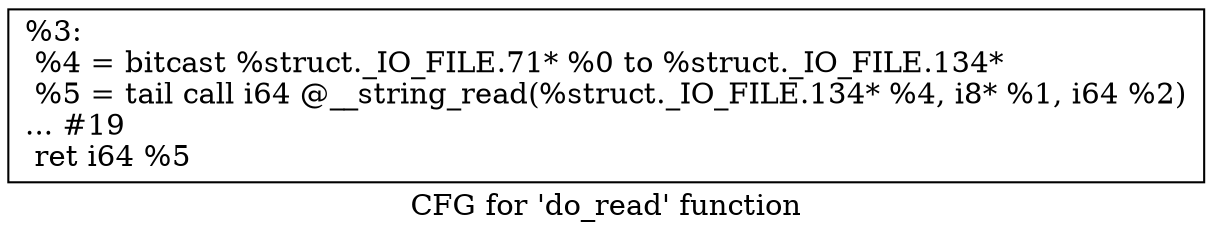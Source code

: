 digraph "CFG for 'do_read' function" {
	label="CFG for 'do_read' function";

	Node0x288fd80 [shape=record,label="{%3:\l  %4 = bitcast %struct._IO_FILE.71* %0 to %struct._IO_FILE.134*\l  %5 = tail call i64 @__string_read(%struct._IO_FILE.134* %4, i8* %1, i64 %2)\l... #19\l  ret i64 %5\l}"];
}
